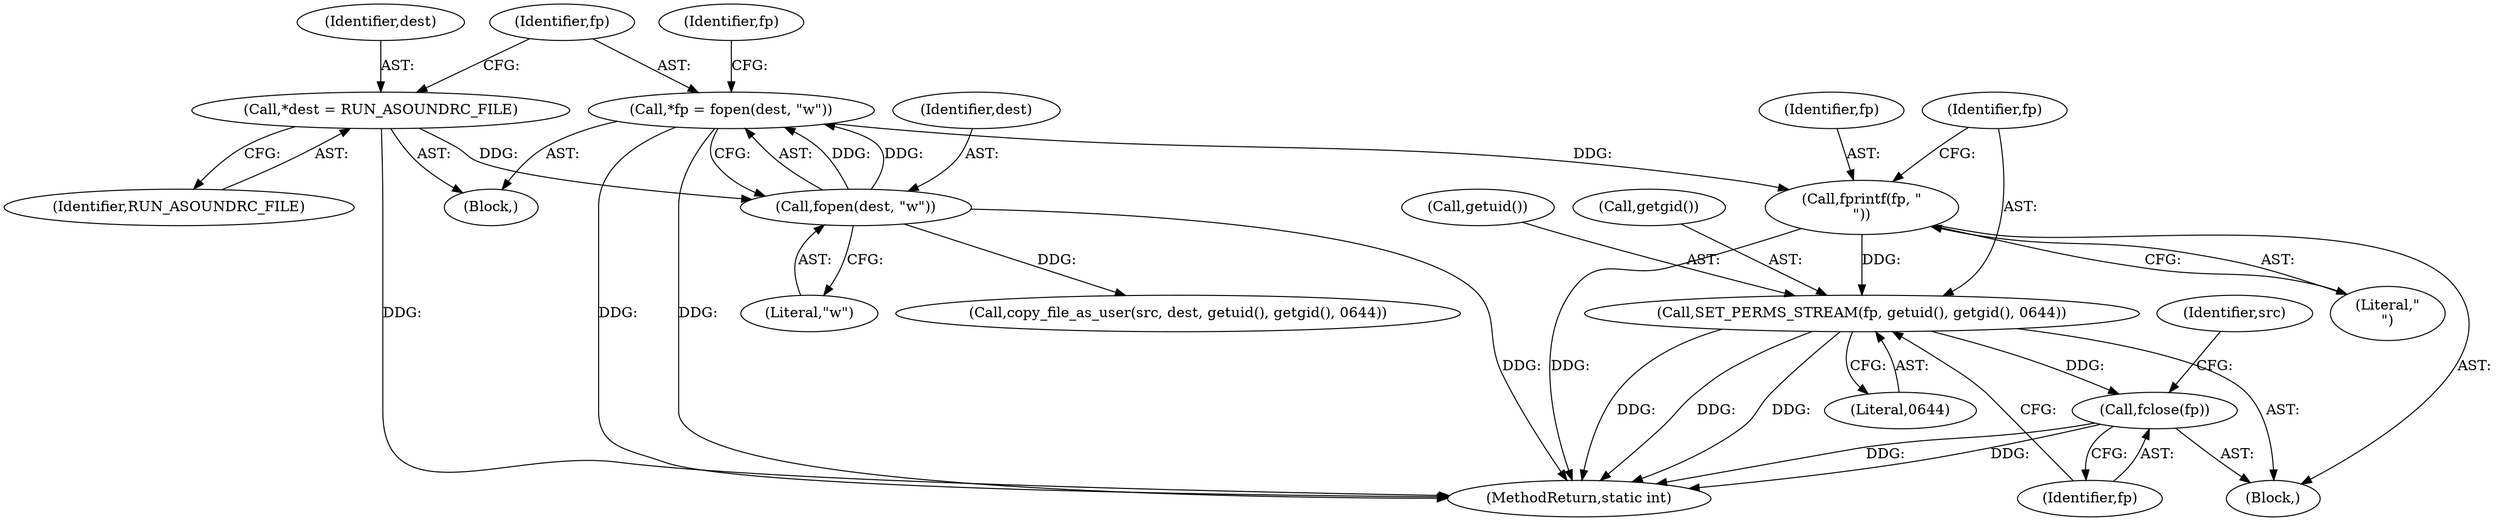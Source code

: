 digraph "0_firejail_38d418505e9ee2d326557e5639e8da49c298858f_0@API" {
"1000121" [label="(Call,fprintf(fp, \"\n\"))"];
"1000113" [label="(Call,*fp = fopen(dest, \"w\"))"];
"1000115" [label="(Call,fopen(dest, \"w\"))"];
"1000109" [label="(Call,*dest = RUN_ASOUNDRC_FILE)"];
"1000124" [label="(Call,SET_PERMS_STREAM(fp, getuid(), getgid(), 0644))"];
"1000129" [label="(Call,fclose(fp))"];
"1000110" [label="(Identifier,dest)"];
"1000111" [label="(Identifier,RUN_ASOUNDRC_FILE)"];
"1000114" [label="(Identifier,fp)"];
"1000116" [label="(Identifier,dest)"];
"1000117" [label="(Literal,\"w\")"];
"1000121" [label="(Call,fprintf(fp, \"\n\"))"];
"1000135" [label="(Identifier,src)"];
"1000127" [label="(Call,getgid())"];
"1000120" [label="(Block,)"];
"1000115" [label="(Call,fopen(dest, \"w\"))"];
"1000126" [label="(Call,getuid())"];
"1000128" [label="(Literal,0644)"];
"1000193" [label="(Call,copy_file_as_user(src, dest, getuid(), getgid(), 0644))"];
"1000125" [label="(Identifier,fp)"];
"1000130" [label="(Identifier,fp)"];
"1000206" [label="(MethodReturn,static int)"];
"1000129" [label="(Call,fclose(fp))"];
"1000119" [label="(Identifier,fp)"];
"1000123" [label="(Literal,\"\n\")"];
"1000124" [label="(Call,SET_PERMS_STREAM(fp, getuid(), getgid(), 0644))"];
"1000105" [label="(Block,)"];
"1000113" [label="(Call,*fp = fopen(dest, \"w\"))"];
"1000109" [label="(Call,*dest = RUN_ASOUNDRC_FILE)"];
"1000122" [label="(Identifier,fp)"];
"1000121" -> "1000120"  [label="AST: "];
"1000121" -> "1000123"  [label="CFG: "];
"1000122" -> "1000121"  [label="AST: "];
"1000123" -> "1000121"  [label="AST: "];
"1000125" -> "1000121"  [label="CFG: "];
"1000121" -> "1000206"  [label="DDG: "];
"1000113" -> "1000121"  [label="DDG: "];
"1000121" -> "1000124"  [label="DDG: "];
"1000113" -> "1000105"  [label="AST: "];
"1000113" -> "1000115"  [label="CFG: "];
"1000114" -> "1000113"  [label="AST: "];
"1000115" -> "1000113"  [label="AST: "];
"1000119" -> "1000113"  [label="CFG: "];
"1000113" -> "1000206"  [label="DDG: "];
"1000113" -> "1000206"  [label="DDG: "];
"1000115" -> "1000113"  [label="DDG: "];
"1000115" -> "1000113"  [label="DDG: "];
"1000115" -> "1000117"  [label="CFG: "];
"1000116" -> "1000115"  [label="AST: "];
"1000117" -> "1000115"  [label="AST: "];
"1000115" -> "1000206"  [label="DDG: "];
"1000109" -> "1000115"  [label="DDG: "];
"1000115" -> "1000193"  [label="DDG: "];
"1000109" -> "1000105"  [label="AST: "];
"1000109" -> "1000111"  [label="CFG: "];
"1000110" -> "1000109"  [label="AST: "];
"1000111" -> "1000109"  [label="AST: "];
"1000114" -> "1000109"  [label="CFG: "];
"1000109" -> "1000206"  [label="DDG: "];
"1000124" -> "1000120"  [label="AST: "];
"1000124" -> "1000128"  [label="CFG: "];
"1000125" -> "1000124"  [label="AST: "];
"1000126" -> "1000124"  [label="AST: "];
"1000127" -> "1000124"  [label="AST: "];
"1000128" -> "1000124"  [label="AST: "];
"1000130" -> "1000124"  [label="CFG: "];
"1000124" -> "1000206"  [label="DDG: "];
"1000124" -> "1000206"  [label="DDG: "];
"1000124" -> "1000206"  [label="DDG: "];
"1000124" -> "1000129"  [label="DDG: "];
"1000129" -> "1000120"  [label="AST: "];
"1000129" -> "1000130"  [label="CFG: "];
"1000130" -> "1000129"  [label="AST: "];
"1000135" -> "1000129"  [label="CFG: "];
"1000129" -> "1000206"  [label="DDG: "];
"1000129" -> "1000206"  [label="DDG: "];
}
